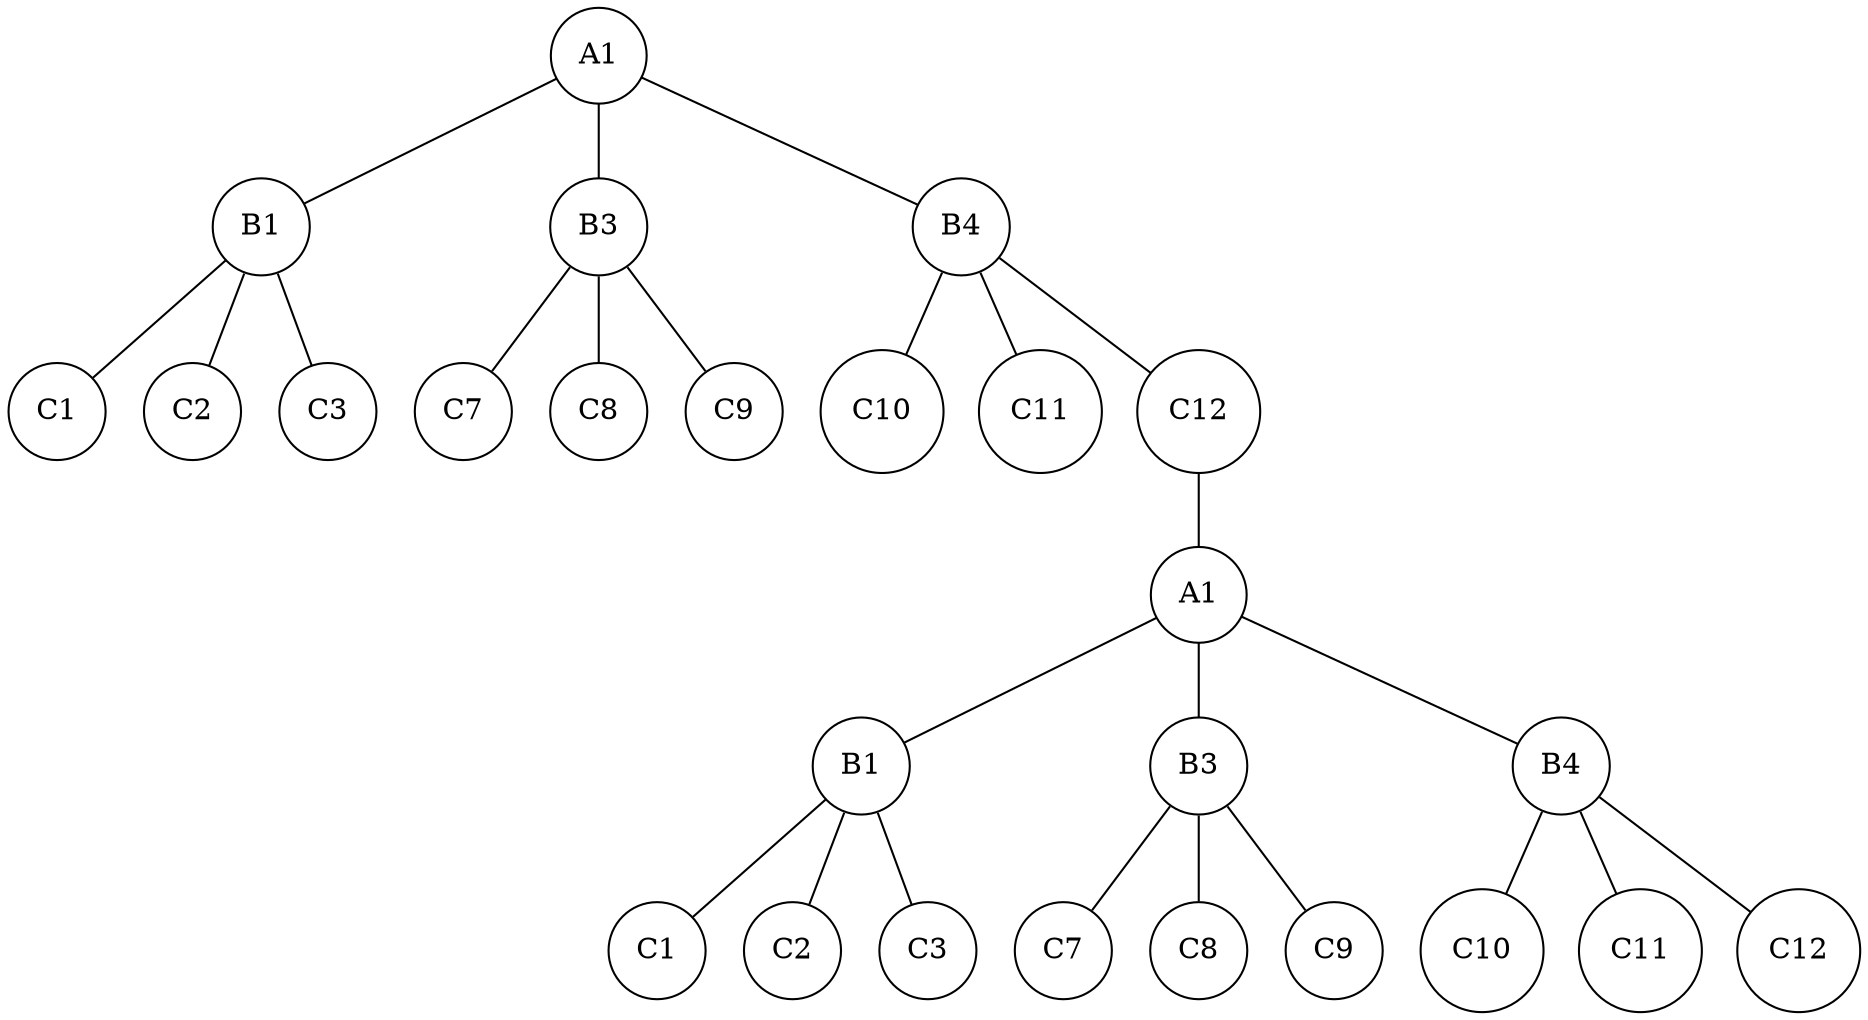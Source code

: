 graph
{
	0--1;
	0--2;
	0--3;
	3--4;
	3--5;
	3--6;
	6--7;
	7--8;
	7--9;
	7--10;
	10--11;
	10--12;
	10--13;
	9--14;
	9--15;
	9--16;
	8--17;
	8--18;
	8--19;
	2--20;
	2--21;
	2--22;
	1--23;
	1--24;
	1--25;

	23[shape="circle",label="C1"];
	24[shape="circle",label="C2"];
	25[shape="circle",label="C3"];
	1[shape="circle",label="B1"];
	20[shape="circle",label="C7"];
	21[shape="circle",label="C8"];
	22[shape="circle",label="C9"];
	2[shape="circle",label="B3"];
	4[shape="circle",label="C10"];
	5[shape="circle",label="C11"];
	17[shape="circle",label="C1"];
	18[shape="circle",label="C2"];
	19[shape="circle",label="C3"];
	8[shape="circle",label="B1"];
	14[shape="circle",label="C7"];
	15[shape="circle",label="C8"];
	16[shape="circle",label="C9"];
	9[shape="circle",label="B3"];
	11[shape="circle",label="C10"];
	12[shape="circle",label="C11"];
	13[shape="circle",label="C12"];
	10[shape="circle",label="B4"];
	7[shape="circle",label="A1"];
	6[shape="circle",label="C12"];
	3[shape="circle",label="B4"];
	0[shape="circle",label="A1"];
}